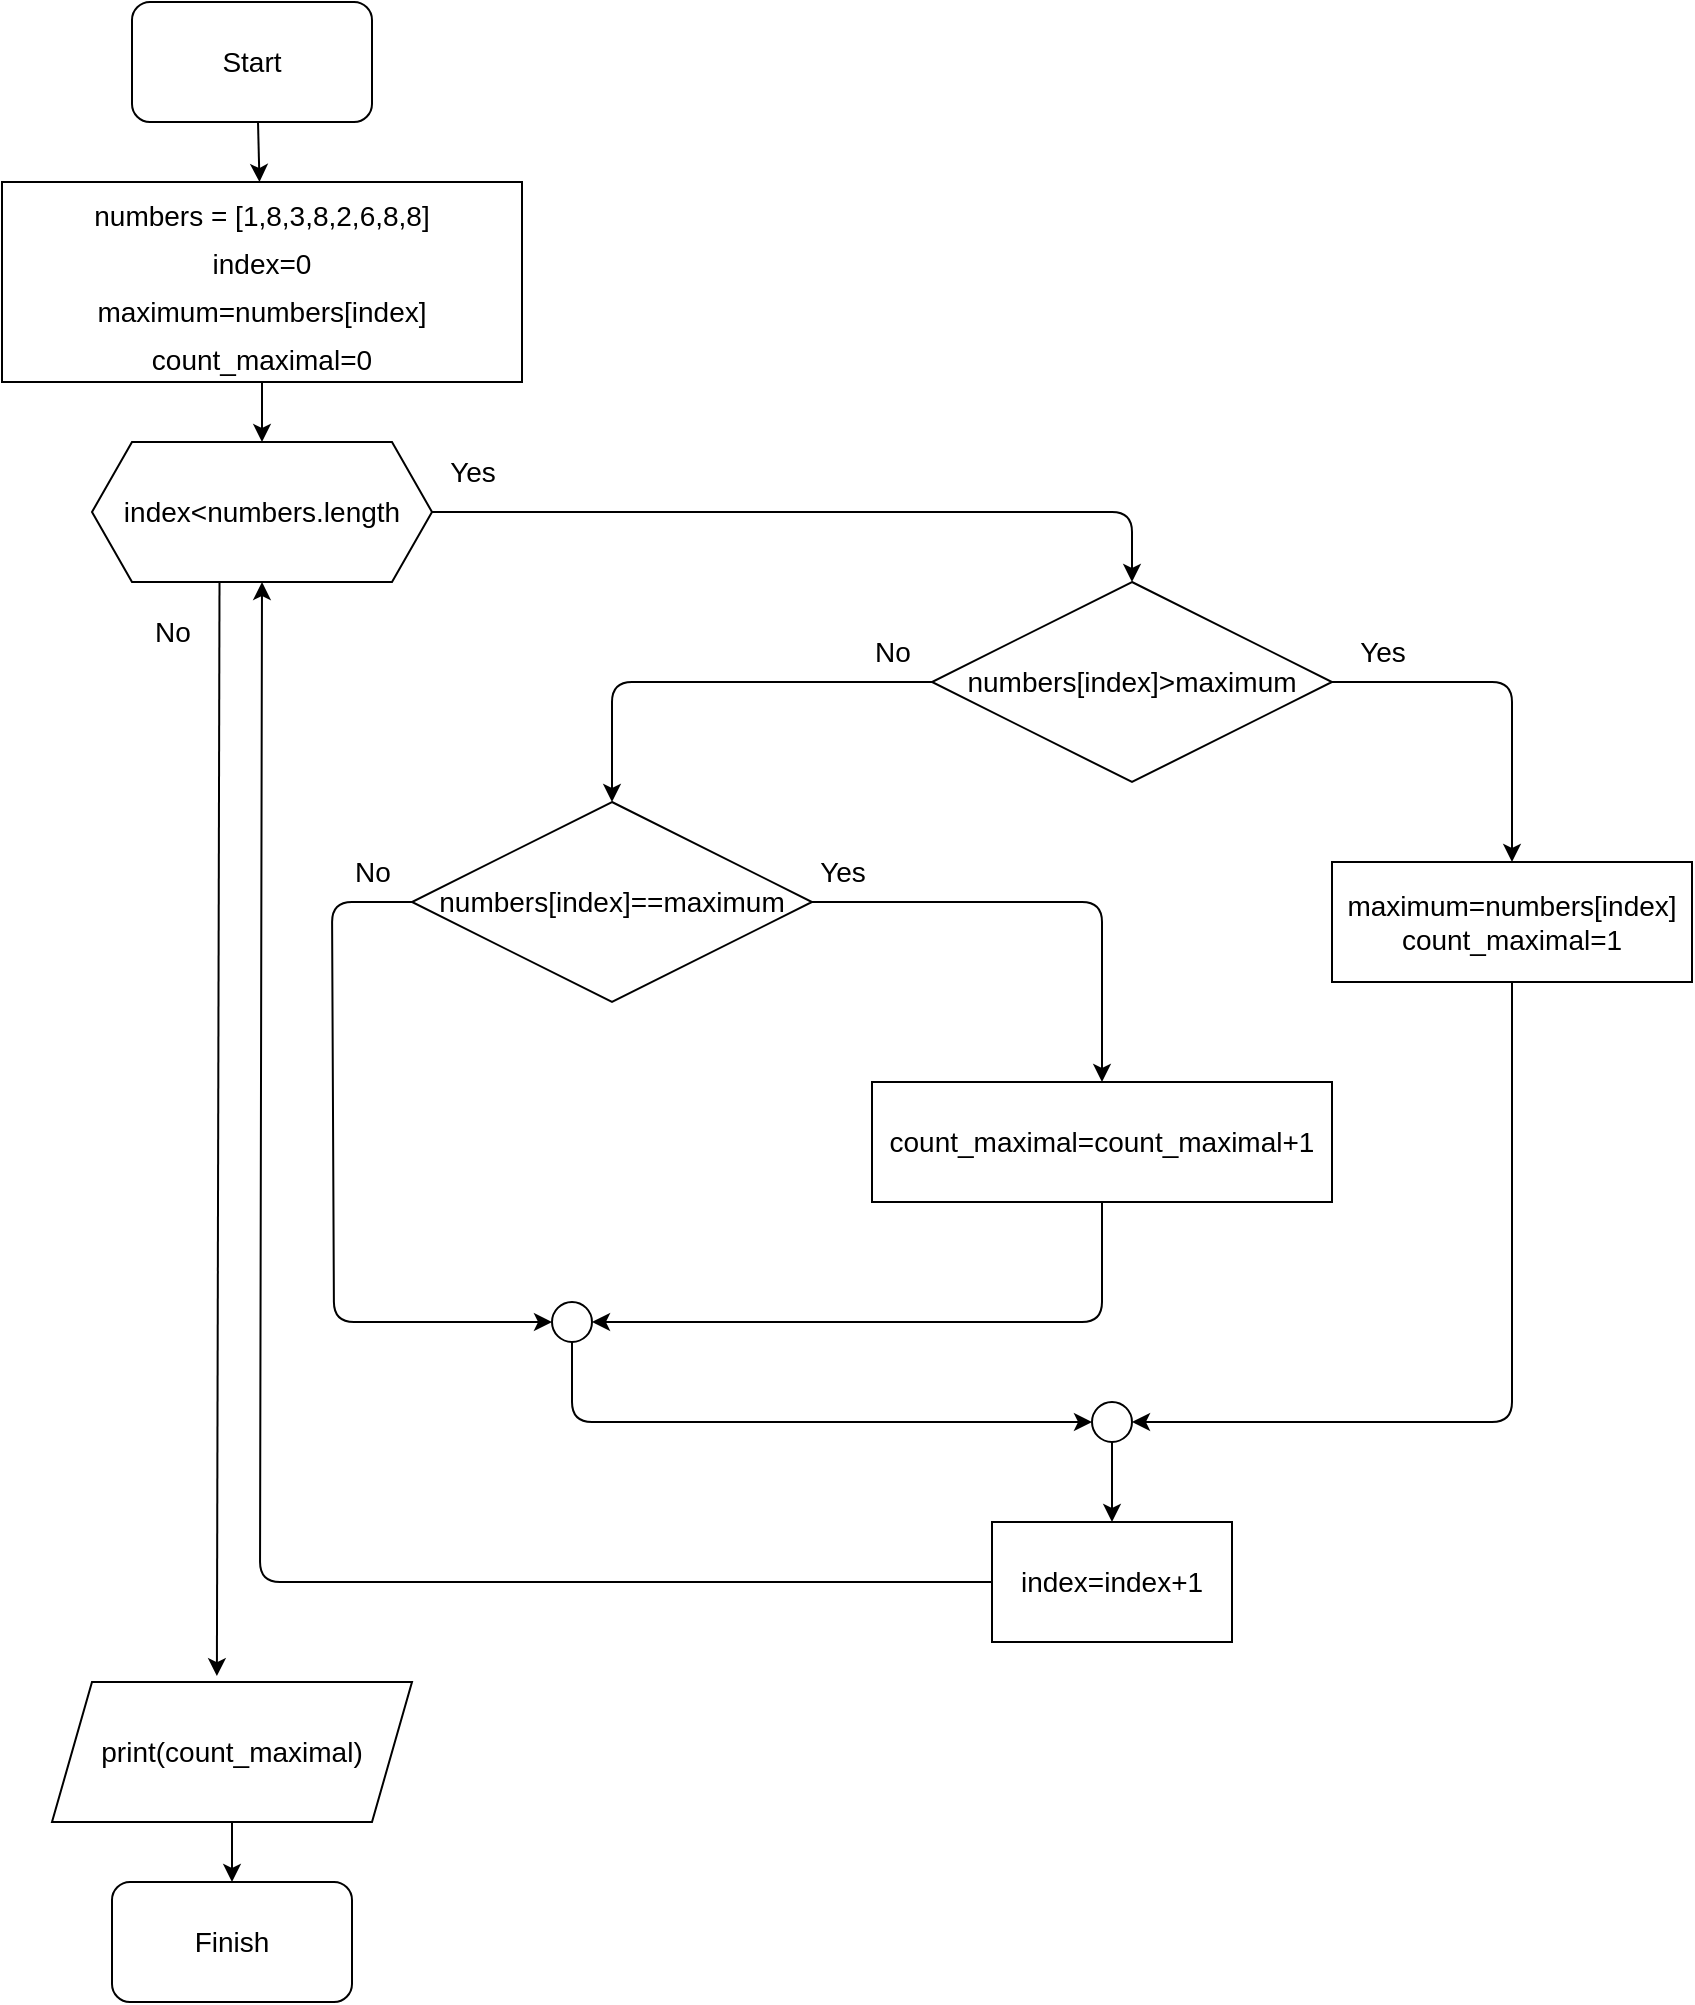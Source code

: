 <mxfile>
    <diagram id="ugN5UBssTWZwiCeOjx5R" name="Page-1">
        <mxGraphModel dx="900" dy="577" grid="1" gridSize="10" guides="1" tooltips="1" connect="1" arrows="1" fold="1" page="1" pageScale="1" pageWidth="850" pageHeight="1100" math="0" shadow="0">
            <root>
                <mxCell id="0"/>
                <mxCell id="1" parent="0"/>
                <mxCell id="8" value="" style="edgeStyle=none;html=1;fontSize=14;" edge="1" parent="1" target="3">
                    <mxGeometry relative="1" as="geometry">
                        <mxPoint x="423" y="70" as="sourcePoint"/>
                    </mxGeometry>
                </mxCell>
                <mxCell id="9" value="" style="edgeStyle=none;html=1;fontSize=14;" edge="1" parent="1" source="3" target="4">
                    <mxGeometry relative="1" as="geometry"/>
                </mxCell>
                <mxCell id="3" value="&lt;div style=&quot;&quot;&gt;&lt;span style=&quot;font-size: 14px; background-color: initial;&quot;&gt;numbers = [1,8,3,8,2,6,8,8]&lt;/span&gt;&lt;/div&gt;&lt;div style=&quot;&quot;&gt;&lt;span style=&quot;font-size: 14px; background-color: initial;&quot;&gt;index=0&lt;/span&gt;&lt;/div&gt;&lt;div style=&quot;&quot;&gt;&lt;span style=&quot;font-size: 14px; background-color: initial;&quot;&gt;maximum=numbers[index]&lt;/span&gt;&lt;/div&gt;&lt;div style=&quot;&quot;&gt;&lt;span style=&quot;font-size: 14px; background-color: initial;&quot;&gt;count_maximal=0&lt;/span&gt;&lt;/div&gt;" style="rounded=0;whiteSpace=wrap;html=1;fontSize=20;align=center;" vertex="1" parent="1">
                    <mxGeometry x="295" y="100" width="260" height="100" as="geometry"/>
                </mxCell>
                <mxCell id="13" style="edgeStyle=none;html=1;exitX=1;exitY=0.5;exitDx=0;exitDy=0;fontSize=14;entryX=0.5;entryY=0;entryDx=0;entryDy=0;" edge="1" parent="1" source="4" target="7">
                    <mxGeometry relative="1" as="geometry">
                        <mxPoint x="640" y="265" as="targetPoint"/>
                        <Array as="points">
                            <mxPoint x="860" y="265"/>
                        </Array>
                    </mxGeometry>
                </mxCell>
                <mxCell id="33" style="edgeStyle=none;html=1;exitX=0.375;exitY=1;exitDx=0;exitDy=0;fontSize=14;entryX=0.458;entryY=-0.042;entryDx=0;entryDy=0;entryPerimeter=0;" edge="1" parent="1" source="4" target="34">
                    <mxGeometry relative="1" as="geometry">
                        <mxPoint x="404" y="940" as="targetPoint"/>
                    </mxGeometry>
                </mxCell>
                <mxCell id="4" value="index&amp;lt;numbers.length" style="shape=hexagon;perimeter=hexagonPerimeter2;whiteSpace=wrap;html=1;fixedSize=1;fontSize=14;" vertex="1" parent="1">
                    <mxGeometry x="340" y="230" width="170" height="70" as="geometry"/>
                </mxCell>
                <mxCell id="16" style="edgeStyle=none;html=1;entryX=0.5;entryY=0;entryDx=0;entryDy=0;fontSize=14;exitX=1;exitY=0.5;exitDx=0;exitDy=0;" edge="1" parent="1" source="7" target="15">
                    <mxGeometry relative="1" as="geometry">
                        <Array as="points">
                            <mxPoint x="1050" y="350"/>
                        </Array>
                    </mxGeometry>
                </mxCell>
                <mxCell id="18" style="edgeStyle=none;html=1;entryX=0.5;entryY=0;entryDx=0;entryDy=0;fontSize=14;exitX=0;exitY=0.5;exitDx=0;exitDy=0;" edge="1" parent="1" source="7" target="17">
                    <mxGeometry relative="1" as="geometry">
                        <Array as="points">
                            <mxPoint x="600" y="350"/>
                        </Array>
                    </mxGeometry>
                </mxCell>
                <mxCell id="7" value="numbers[index]&amp;gt;maximum" style="rhombus;whiteSpace=wrap;html=1;fontSize=14;" vertex="1" parent="1">
                    <mxGeometry x="760" y="300" width="200" height="100" as="geometry"/>
                </mxCell>
                <mxCell id="14" value="Start" style="rounded=1;whiteSpace=wrap;html=1;fontSize=14;" vertex="1" parent="1">
                    <mxGeometry x="360" y="10" width="120" height="60" as="geometry"/>
                </mxCell>
                <mxCell id="23" style="edgeStyle=none;html=1;entryX=1;entryY=0.5;entryDx=0;entryDy=0;fontSize=14;" edge="1" parent="1" source="15" target="22">
                    <mxGeometry relative="1" as="geometry">
                        <Array as="points">
                            <mxPoint x="1050" y="720"/>
                        </Array>
                    </mxGeometry>
                </mxCell>
                <mxCell id="15" value="maximum=numbers[index]&lt;br&gt;count_maximal=1" style="rounded=0;whiteSpace=wrap;html=1;fontSize=14;" vertex="1" parent="1">
                    <mxGeometry x="960" y="440" width="180" height="60" as="geometry"/>
                </mxCell>
                <mxCell id="20" style="edgeStyle=none;html=1;exitX=1;exitY=0.5;exitDx=0;exitDy=0;entryX=0.5;entryY=0;entryDx=0;entryDy=0;fontSize=14;" edge="1" parent="1" source="17" target="19">
                    <mxGeometry relative="1" as="geometry">
                        <Array as="points">
                            <mxPoint x="845" y="460"/>
                        </Array>
                    </mxGeometry>
                </mxCell>
                <mxCell id="17" value="numbers[index]==maximum" style="rhombus;whiteSpace=wrap;html=1;fontSize=14;" vertex="1" parent="1">
                    <mxGeometry x="500" y="410" width="200" height="100" as="geometry"/>
                </mxCell>
                <mxCell id="27" style="edgeStyle=none;html=1;exitX=0.5;exitY=1;exitDx=0;exitDy=0;entryX=1;entryY=0.5;entryDx=0;entryDy=0;fontSize=14;" edge="1" parent="1" source="19" target="26">
                    <mxGeometry relative="1" as="geometry">
                        <Array as="points">
                            <mxPoint x="845" y="670"/>
                        </Array>
                    </mxGeometry>
                </mxCell>
                <mxCell id="19" value="count_maximal=count_maximal+1" style="rounded=0;whiteSpace=wrap;html=1;fontSize=14;" vertex="1" parent="1">
                    <mxGeometry x="730" y="550" width="230" height="60" as="geometry"/>
                </mxCell>
                <mxCell id="31" style="edgeStyle=none;html=1;exitX=0.5;exitY=1;exitDx=0;exitDy=0;entryX=0.5;entryY=0;entryDx=0;entryDy=0;fontSize=14;" edge="1" parent="1" source="22" target="30">
                    <mxGeometry relative="1" as="geometry"/>
                </mxCell>
                <mxCell id="22" value="" style="ellipse;whiteSpace=wrap;html=1;aspect=fixed;fontSize=14;" vertex="1" parent="1">
                    <mxGeometry x="840" y="710" width="20" height="20" as="geometry"/>
                </mxCell>
                <mxCell id="25" style="edgeStyle=none;html=1;fontSize=14;entryX=0;entryY=0.5;entryDx=0;entryDy=0;" edge="1" parent="1" target="26">
                    <mxGeometry relative="1" as="geometry">
                        <mxPoint x="500" y="460" as="sourcePoint"/>
                        <mxPoint x="460" y="540" as="targetPoint"/>
                        <Array as="points">
                            <mxPoint x="460" y="460"/>
                            <mxPoint x="461" y="670"/>
                        </Array>
                    </mxGeometry>
                </mxCell>
                <mxCell id="26" value="" style="ellipse;whiteSpace=wrap;html=1;aspect=fixed;fontSize=14;" vertex="1" parent="1">
                    <mxGeometry x="570" y="660" width="20" height="20" as="geometry"/>
                </mxCell>
                <mxCell id="29" style="edgeStyle=none;html=1;entryX=0;entryY=0.5;entryDx=0;entryDy=0;fontSize=14;" edge="1" parent="1" source="26" target="22">
                    <mxGeometry relative="1" as="geometry">
                        <mxPoint x="589.375" y="673.48" as="sourcePoint"/>
                        <mxPoint x="850.0" y="770" as="targetPoint"/>
                        <Array as="points">
                            <mxPoint x="580" y="720"/>
                        </Array>
                    </mxGeometry>
                </mxCell>
                <mxCell id="32" style="edgeStyle=none;html=1;exitX=0;exitY=0.5;exitDx=0;exitDy=0;fontSize=14;entryX=0.5;entryY=1;entryDx=0;entryDy=0;" edge="1" parent="1" source="30" target="4">
                    <mxGeometry relative="1" as="geometry">
                        <mxPoint x="430" y="310" as="targetPoint"/>
                        <Array as="points">
                            <mxPoint x="424" y="800"/>
                        </Array>
                    </mxGeometry>
                </mxCell>
                <mxCell id="30" value="index=index+1&lt;br&gt;" style="rounded=0;whiteSpace=wrap;html=1;fontSize=14;" vertex="1" parent="1">
                    <mxGeometry x="790" y="770" width="120" height="60" as="geometry"/>
                </mxCell>
                <mxCell id="40" style="edgeStyle=none;html=1;entryX=0.5;entryY=0;entryDx=0;entryDy=0;fontSize=14;" edge="1" parent="1" source="34">
                    <mxGeometry relative="1" as="geometry">
                        <mxPoint x="410" y="950.0" as="targetPoint"/>
                    </mxGeometry>
                </mxCell>
                <mxCell id="34" value="print(count_maximal)" style="shape=parallelogram;perimeter=parallelogramPerimeter;whiteSpace=wrap;html=1;fixedSize=1;fontSize=14;" vertex="1" parent="1">
                    <mxGeometry x="320" y="850" width="180" height="70" as="geometry"/>
                </mxCell>
                <mxCell id="37" value="Finish" style="rounded=1;whiteSpace=wrap;html=1;fontSize=14;" vertex="1" parent="1">
                    <mxGeometry x="350" y="950" width="120" height="60" as="geometry"/>
                </mxCell>
                <mxCell id="42" value="Yes" style="text;html=1;align=center;verticalAlign=middle;resizable=0;points=[];autosize=1;strokeColor=none;fillColor=none;fontSize=14;" vertex="1" parent="1">
                    <mxGeometry x="960" y="320" width="50" height="30" as="geometry"/>
                </mxCell>
                <mxCell id="43" value="Yes" style="text;html=1;align=center;verticalAlign=middle;resizable=0;points=[];autosize=1;strokeColor=none;fillColor=none;fontSize=14;" vertex="1" parent="1">
                    <mxGeometry x="690" y="430" width="50" height="30" as="geometry"/>
                </mxCell>
                <mxCell id="44" value="No" style="text;html=1;align=center;verticalAlign=middle;resizable=0;points=[];autosize=1;strokeColor=none;fillColor=none;fontSize=14;" vertex="1" parent="1">
                    <mxGeometry x="720" y="320" width="40" height="30" as="geometry"/>
                </mxCell>
                <mxCell id="48" value="No" style="text;html=1;align=center;verticalAlign=middle;resizable=0;points=[];autosize=1;strokeColor=none;fillColor=none;fontSize=14;" vertex="1" parent="1">
                    <mxGeometry x="460" y="430" width="40" height="30" as="geometry"/>
                </mxCell>
                <mxCell id="50" value="Yes" style="text;html=1;align=center;verticalAlign=middle;resizable=0;points=[];autosize=1;strokeColor=none;fillColor=none;fontSize=14;" vertex="1" parent="1">
                    <mxGeometry x="505" y="230" width="50" height="30" as="geometry"/>
                </mxCell>
                <mxCell id="51" value="No" style="text;html=1;align=center;verticalAlign=middle;resizable=0;points=[];autosize=1;strokeColor=none;fillColor=none;fontSize=14;" vertex="1" parent="1">
                    <mxGeometry x="360" y="310" width="40" height="30" as="geometry"/>
                </mxCell>
            </root>
        </mxGraphModel>
    </diagram>
</mxfile>
